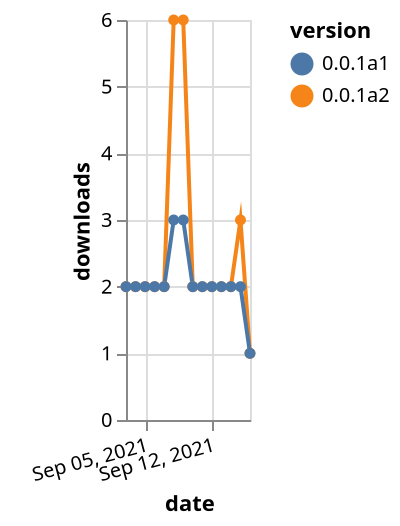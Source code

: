 {"$schema": "https://vega.github.io/schema/vega-lite/v5.json", "description": "A simple bar chart with embedded data.", "data": {"values": [{"date": "2021-09-03", "total": 2811, "delta": 2, "version": "0.0.1a2"}, {"date": "2021-09-04", "total": 2813, "delta": 2, "version": "0.0.1a2"}, {"date": "2021-09-05", "total": 2815, "delta": 2, "version": "0.0.1a2"}, {"date": "2021-09-06", "total": 2817, "delta": 2, "version": "0.0.1a2"}, {"date": "2021-09-07", "total": 2819, "delta": 2, "version": "0.0.1a2"}, {"date": "2021-09-08", "total": 2825, "delta": 6, "version": "0.0.1a2"}, {"date": "2021-09-09", "total": 2831, "delta": 6, "version": "0.0.1a2"}, {"date": "2021-09-10", "total": 2833, "delta": 2, "version": "0.0.1a2"}, {"date": "2021-09-11", "total": 2835, "delta": 2, "version": "0.0.1a2"}, {"date": "2021-09-12", "total": 2837, "delta": 2, "version": "0.0.1a2"}, {"date": "2021-09-13", "total": 2839, "delta": 2, "version": "0.0.1a2"}, {"date": "2021-09-14", "total": 2841, "delta": 2, "version": "0.0.1a2"}, {"date": "2021-09-15", "total": 2844, "delta": 3, "version": "0.0.1a2"}, {"date": "2021-09-16", "total": 2845, "delta": 1, "version": "0.0.1a2"}, {"date": "2021-09-03", "total": 2525, "delta": 2, "version": "0.0.1a1"}, {"date": "2021-09-04", "total": 2527, "delta": 2, "version": "0.0.1a1"}, {"date": "2021-09-05", "total": 2529, "delta": 2, "version": "0.0.1a1"}, {"date": "2021-09-06", "total": 2531, "delta": 2, "version": "0.0.1a1"}, {"date": "2021-09-07", "total": 2533, "delta": 2, "version": "0.0.1a1"}, {"date": "2021-09-08", "total": 2536, "delta": 3, "version": "0.0.1a1"}, {"date": "2021-09-09", "total": 2539, "delta": 3, "version": "0.0.1a1"}, {"date": "2021-09-10", "total": 2541, "delta": 2, "version": "0.0.1a1"}, {"date": "2021-09-11", "total": 2543, "delta": 2, "version": "0.0.1a1"}, {"date": "2021-09-12", "total": 2545, "delta": 2, "version": "0.0.1a1"}, {"date": "2021-09-13", "total": 2547, "delta": 2, "version": "0.0.1a1"}, {"date": "2021-09-14", "total": 2549, "delta": 2, "version": "0.0.1a1"}, {"date": "2021-09-15", "total": 2551, "delta": 2, "version": "0.0.1a1"}, {"date": "2021-09-16", "total": 2552, "delta": 1, "version": "0.0.1a1"}]}, "width": "container", "mark": {"type": "line", "point": {"filled": true}}, "encoding": {"x": {"field": "date", "type": "temporal", "timeUnit": "yearmonthdate", "title": "date", "axis": {"labelAngle": -15}}, "y": {"field": "delta", "type": "quantitative", "title": "downloads"}, "color": {"field": "version", "type": "nominal"}, "tooltip": {"field": "delta"}}}
